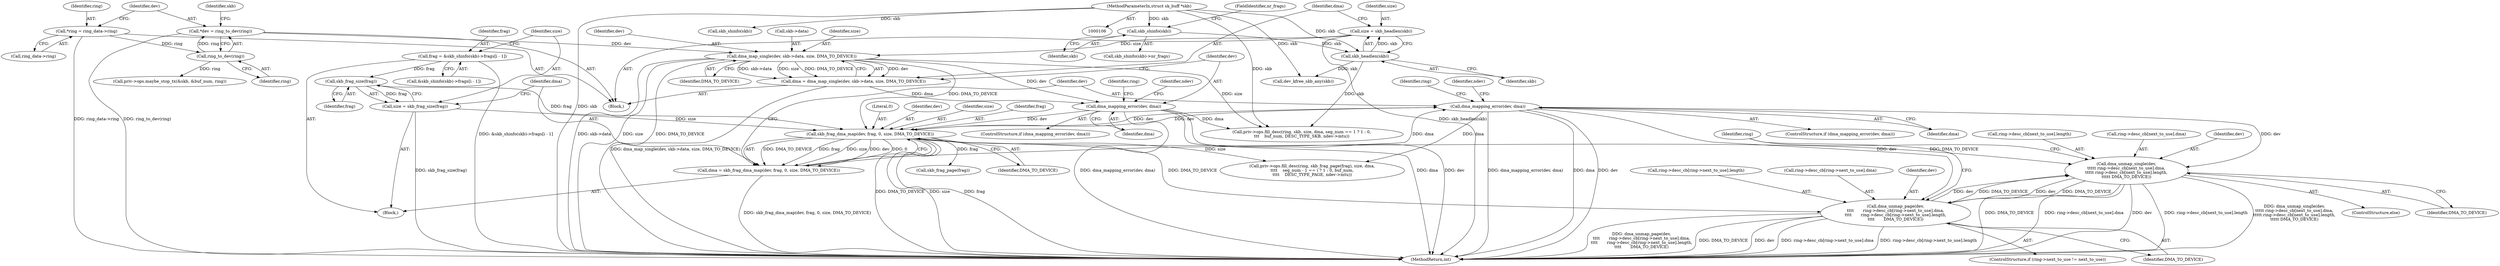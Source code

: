 digraph "1_linux_27463ad99f738ed93c7c8b3e2e5bc8c4853a2ff2_0@array" {
"1000378" [label="(Call,dma_unmap_single(dev,\n\t\t\t\t\t ring->desc_cb[next_to_use].dma,\n\t\t\t\t\t ring->desc_cb[next_to_use].length,\n\t\t\t\t\t DMA_TO_DEVICE))"];
"1000356" [label="(Call,dma_unmap_page(dev,\n\t\t\t\t       ring->desc_cb[ring->next_to_use].dma,\n\t\t\t\t       ring->desc_cb[ring->next_to_use].length,\n\t\t\t\t       DMA_TO_DEVICE))"];
"1000378" [label="(Call,dma_unmap_single(dev,\n\t\t\t\t\t ring->desc_cb[next_to_use].dma,\n\t\t\t\t\t ring->desc_cb[next_to_use].length,\n\t\t\t\t\t DMA_TO_DEVICE))"];
"1000255" [label="(Call,dma_mapping_error(dev, dma))"];
"1000248" [label="(Call,skb_frag_dma_map(dev, frag, 0, size, DMA_TO_DEVICE))"];
"1000191" [label="(Call,dma_mapping_error(dev, dma))"];
"1000183" [label="(Call,dma_map_single(dev, skb->data, size, DMA_TO_DEVICE))"];
"1000123" [label="(Call,*dev = ring_to_dev(ring))"];
"1000125" [label="(Call,ring_to_dev(ring))"];
"1000117" [label="(Call,*ring = ring_data->ring)"];
"1000177" [label="(Call,size = skb_headlen(skb))"];
"1000179" [label="(Call,skb_headlen(skb))"];
"1000168" [label="(Call,skb_shinfo(skb))"];
"1000108" [label="(MethodParameterIn,struct sk_buff *skb)"];
"1000181" [label="(Call,dma = dma_map_single(dev, skb->data, size, DMA_TO_DEVICE))"];
"1000244" [label="(Call,skb_frag_size(frag))"];
"1000231" [label="(Call,frag = &skb_shinfo(skb)->frags[i - 1])"];
"1000242" [label="(Call,size = skb_frag_size(frag))"];
"1000246" [label="(Call,dma = skb_frag_dma_map(dev, frag, 0, size, DMA_TO_DEVICE))"];
"1000188" [label="(Identifier,size)"];
"1000206" [label="(Identifier,ring)"];
"1000177" [label="(Call,size = skb_headlen(skb))"];
"1000117" [label="(Call,*ring = ring_data->ring)"];
"1000272" [label="(Call,skb_frag_page(frag))"];
"1000248" [label="(Call,skb_frag_dma_map(dev, frag, 0, size, DMA_TO_DEVICE))"];
"1000251" [label="(Literal,0)"];
"1000181" [label="(Call,dma = dma_map_single(dev, skb->data, size, DMA_TO_DEVICE))"];
"1000125" [label="(Call,ring_to_dev(ring))"];
"1000242" [label="(Call,size = skb_frag_size(frag))"];
"1000124" [label="(Identifier,dev)"];
"1000244" [label="(Call,skb_frag_size(frag))"];
"1000249" [label="(Identifier,dev)"];
"1000190" [label="(ControlStructure,if (dma_mapping_error(dev, dma)))"];
"1000387" [label="(Call,ring->desc_cb[next_to_use].length)"];
"1000168" [label="(Call,skb_shinfo(skb))"];
"1000246" [label="(Call,dma = skb_frag_dma_map(dev, frag, 0, size, DMA_TO_DEVICE))"];
"1000377" [label="(ControlStructure,else)"];
"1000233" [label="(Call,&skb_shinfo(skb)->frags[i - 1])"];
"1000396" [label="(Call,dev_kfree_skb_any(skb))"];
"1000394" [label="(Identifier,DMA_TO_DEVICE)"];
"1000108" [label="(MethodParameterIn,struct sk_buff *skb)"];
"1000179" [label="(Call,skb_headlen(skb))"];
"1000380" [label="(Call,ring->desc_cb[next_to_use].dma)"];
"1000270" [label="(Call,priv->ops.fill_desc(ring, skb_frag_page(frag), size, dma,\n\t\t\t\t    seg_num - 1 == i ? 1 : 0, buf_num,\n\t\t\t\t    DESC_TYPE_PAGE, ndev->mtu))"];
"1000271" [label="(Identifier,ring)"];
"1000356" [label="(Call,dma_unmap_page(dev,\n\t\t\t\t       ring->desc_cb[ring->next_to_use].dma,\n\t\t\t\t       ring->desc_cb[ring->next_to_use].length,\n\t\t\t\t       DMA_TO_DEVICE))"];
"1000126" [label="(Identifier,ring)"];
"1000367" [label="(Call,ring->desc_cb[ring->next_to_use].length)"];
"1000192" [label="(Identifier,dev)"];
"1000189" [label="(Identifier,DMA_TO_DEVICE)"];
"1000230" [label="(Block,)"];
"1000232" [label="(Identifier,frag)"];
"1000182" [label="(Identifier,dma)"];
"1000254" [label="(ControlStructure,if (dma_mapping_error(dev, dma)))"];
"1000183" [label="(Call,dma_map_single(dev, skb->data, size, DMA_TO_DEVICE))"];
"1000196" [label="(Identifier,ndev)"];
"1000243" [label="(Identifier,size)"];
"1000379" [label="(Identifier,dev)"];
"1000253" [label="(Identifier,DMA_TO_DEVICE)"];
"1000110" [label="(Block,)"];
"1000184" [label="(Identifier,dev)"];
"1000169" [label="(Identifier,skb)"];
"1000193" [label="(Identifier,dma)"];
"1000170" [label="(FieldIdentifier,nr_frags)"];
"1000118" [label="(Identifier,ring)"];
"1000257" [label="(Identifier,dma)"];
"1000256" [label="(Identifier,dev)"];
"1000205" [label="(Call,priv->ops.fill_desc(ring, skb, size, dma, seg_num == 1 ? 1 : 0,\n\t\t\t    buf_num, DESC_TYPE_SKB, ndev->mtu))"];
"1000119" [label="(Call,ring_data->ring)"];
"1000245" [label="(Identifier,frag)"];
"1000255" [label="(Call,dma_mapping_error(dev, dma))"];
"1000136" [label="(Call,priv->ops.maybe_stop_tx(&skb, &buf_num, ring))"];
"1000236" [label="(Call,skb_shinfo(skb))"];
"1000376" [label="(Identifier,DMA_TO_DEVICE)"];
"1000344" [label="(Identifier,ring)"];
"1000231" [label="(Call,frag = &skb_shinfo(skb)->frags[i - 1])"];
"1000350" [label="(ControlStructure,if (ring->next_to_use != next_to_use))"];
"1000378" [label="(Call,dma_unmap_single(dev,\n\t\t\t\t\t ring->desc_cb[next_to_use].dma,\n\t\t\t\t\t ring->desc_cb[next_to_use].length,\n\t\t\t\t\t DMA_TO_DEVICE))"];
"1000358" [label="(Call,ring->desc_cb[ring->next_to_use].dma)"];
"1000252" [label="(Identifier,size)"];
"1000178" [label="(Identifier,size)"];
"1000250" [label="(Identifier,frag)"];
"1000357" [label="(Identifier,dev)"];
"1000167" [label="(Call,skb_shinfo(skb)->nr_frags)"];
"1000247" [label="(Identifier,dma)"];
"1000180" [label="(Identifier,skb)"];
"1000185" [label="(Call,skb->data)"];
"1000260" [label="(Identifier,ndev)"];
"1000138" [label="(Identifier,skb)"];
"1000191" [label="(Call,dma_mapping_error(dev, dma))"];
"1000123" [label="(Call,*dev = ring_to_dev(ring))"];
"1000409" [label="(MethodReturn,int)"];
"1000378" -> "1000377"  [label="AST: "];
"1000378" -> "1000394"  [label="CFG: "];
"1000379" -> "1000378"  [label="AST: "];
"1000380" -> "1000378"  [label="AST: "];
"1000387" -> "1000378"  [label="AST: "];
"1000394" -> "1000378"  [label="AST: "];
"1000344" -> "1000378"  [label="CFG: "];
"1000378" -> "1000409"  [label="DDG: DMA_TO_DEVICE"];
"1000378" -> "1000409"  [label="DDG: ring->desc_cb[next_to_use].dma"];
"1000378" -> "1000409"  [label="DDG: dev"];
"1000378" -> "1000409"  [label="DDG: ring->desc_cb[next_to_use].length"];
"1000378" -> "1000409"  [label="DDG: dma_unmap_single(dev,\n\t\t\t\t\t ring->desc_cb[next_to_use].dma,\n\t\t\t\t\t ring->desc_cb[next_to_use].length,\n\t\t\t\t\t DMA_TO_DEVICE)"];
"1000378" -> "1000356"  [label="DDG: dev"];
"1000378" -> "1000356"  [label="DDG: DMA_TO_DEVICE"];
"1000356" -> "1000378"  [label="DDG: dev"];
"1000356" -> "1000378"  [label="DDG: DMA_TO_DEVICE"];
"1000255" -> "1000378"  [label="DDG: dev"];
"1000248" -> "1000378"  [label="DDG: DMA_TO_DEVICE"];
"1000356" -> "1000350"  [label="AST: "];
"1000356" -> "1000376"  [label="CFG: "];
"1000357" -> "1000356"  [label="AST: "];
"1000358" -> "1000356"  [label="AST: "];
"1000367" -> "1000356"  [label="AST: "];
"1000376" -> "1000356"  [label="AST: "];
"1000344" -> "1000356"  [label="CFG: "];
"1000356" -> "1000409"  [label="DDG: dma_unmap_page(dev,\n\t\t\t\t       ring->desc_cb[ring->next_to_use].dma,\n\t\t\t\t       ring->desc_cb[ring->next_to_use].length,\n\t\t\t\t       DMA_TO_DEVICE)"];
"1000356" -> "1000409"  [label="DDG: DMA_TO_DEVICE"];
"1000356" -> "1000409"  [label="DDG: dev"];
"1000356" -> "1000409"  [label="DDG: ring->desc_cb[ring->next_to_use].dma"];
"1000356" -> "1000409"  [label="DDG: ring->desc_cb[ring->next_to_use].length"];
"1000255" -> "1000356"  [label="DDG: dev"];
"1000248" -> "1000356"  [label="DDG: DMA_TO_DEVICE"];
"1000255" -> "1000254"  [label="AST: "];
"1000255" -> "1000257"  [label="CFG: "];
"1000256" -> "1000255"  [label="AST: "];
"1000257" -> "1000255"  [label="AST: "];
"1000260" -> "1000255"  [label="CFG: "];
"1000271" -> "1000255"  [label="CFG: "];
"1000255" -> "1000409"  [label="DDG: dma_mapping_error(dev, dma)"];
"1000255" -> "1000409"  [label="DDG: dma"];
"1000255" -> "1000409"  [label="DDG: dev"];
"1000255" -> "1000248"  [label="DDG: dev"];
"1000248" -> "1000255"  [label="DDG: dev"];
"1000246" -> "1000255"  [label="DDG: dma"];
"1000255" -> "1000270"  [label="DDG: dma"];
"1000248" -> "1000246"  [label="AST: "];
"1000248" -> "1000253"  [label="CFG: "];
"1000249" -> "1000248"  [label="AST: "];
"1000250" -> "1000248"  [label="AST: "];
"1000251" -> "1000248"  [label="AST: "];
"1000252" -> "1000248"  [label="AST: "];
"1000253" -> "1000248"  [label="AST: "];
"1000246" -> "1000248"  [label="CFG: "];
"1000248" -> "1000409"  [label="DDG: DMA_TO_DEVICE"];
"1000248" -> "1000409"  [label="DDG: size"];
"1000248" -> "1000409"  [label="DDG: frag"];
"1000248" -> "1000246"  [label="DDG: DMA_TO_DEVICE"];
"1000248" -> "1000246"  [label="DDG: frag"];
"1000248" -> "1000246"  [label="DDG: size"];
"1000248" -> "1000246"  [label="DDG: dev"];
"1000248" -> "1000246"  [label="DDG: 0"];
"1000191" -> "1000248"  [label="DDG: dev"];
"1000244" -> "1000248"  [label="DDG: frag"];
"1000242" -> "1000248"  [label="DDG: size"];
"1000183" -> "1000248"  [label="DDG: DMA_TO_DEVICE"];
"1000248" -> "1000272"  [label="DDG: frag"];
"1000248" -> "1000270"  [label="DDG: size"];
"1000191" -> "1000190"  [label="AST: "];
"1000191" -> "1000193"  [label="CFG: "];
"1000192" -> "1000191"  [label="AST: "];
"1000193" -> "1000191"  [label="AST: "];
"1000196" -> "1000191"  [label="CFG: "];
"1000206" -> "1000191"  [label="CFG: "];
"1000191" -> "1000409"  [label="DDG: dma_mapping_error(dev, dma)"];
"1000191" -> "1000409"  [label="DDG: dma"];
"1000191" -> "1000409"  [label="DDG: dev"];
"1000183" -> "1000191"  [label="DDG: dev"];
"1000181" -> "1000191"  [label="DDG: dma"];
"1000191" -> "1000205"  [label="DDG: dma"];
"1000183" -> "1000181"  [label="AST: "];
"1000183" -> "1000189"  [label="CFG: "];
"1000184" -> "1000183"  [label="AST: "];
"1000185" -> "1000183"  [label="AST: "];
"1000188" -> "1000183"  [label="AST: "];
"1000189" -> "1000183"  [label="AST: "];
"1000181" -> "1000183"  [label="CFG: "];
"1000183" -> "1000409"  [label="DDG: skb->data"];
"1000183" -> "1000409"  [label="DDG: size"];
"1000183" -> "1000409"  [label="DDG: DMA_TO_DEVICE"];
"1000183" -> "1000181"  [label="DDG: dev"];
"1000183" -> "1000181"  [label="DDG: skb->data"];
"1000183" -> "1000181"  [label="DDG: size"];
"1000183" -> "1000181"  [label="DDG: DMA_TO_DEVICE"];
"1000123" -> "1000183"  [label="DDG: dev"];
"1000177" -> "1000183"  [label="DDG: size"];
"1000183" -> "1000205"  [label="DDG: size"];
"1000123" -> "1000110"  [label="AST: "];
"1000123" -> "1000125"  [label="CFG: "];
"1000124" -> "1000123"  [label="AST: "];
"1000125" -> "1000123"  [label="AST: "];
"1000138" -> "1000123"  [label="CFG: "];
"1000123" -> "1000409"  [label="DDG: ring_to_dev(ring)"];
"1000125" -> "1000123"  [label="DDG: ring"];
"1000125" -> "1000126"  [label="CFG: "];
"1000126" -> "1000125"  [label="AST: "];
"1000117" -> "1000125"  [label="DDG: ring"];
"1000125" -> "1000136"  [label="DDG: ring"];
"1000117" -> "1000110"  [label="AST: "];
"1000117" -> "1000119"  [label="CFG: "];
"1000118" -> "1000117"  [label="AST: "];
"1000119" -> "1000117"  [label="AST: "];
"1000124" -> "1000117"  [label="CFG: "];
"1000117" -> "1000409"  [label="DDG: ring_data->ring"];
"1000177" -> "1000110"  [label="AST: "];
"1000177" -> "1000179"  [label="CFG: "];
"1000178" -> "1000177"  [label="AST: "];
"1000179" -> "1000177"  [label="AST: "];
"1000182" -> "1000177"  [label="CFG: "];
"1000177" -> "1000409"  [label="DDG: skb_headlen(skb)"];
"1000179" -> "1000177"  [label="DDG: skb"];
"1000179" -> "1000180"  [label="CFG: "];
"1000180" -> "1000179"  [label="AST: "];
"1000168" -> "1000179"  [label="DDG: skb"];
"1000108" -> "1000179"  [label="DDG: skb"];
"1000179" -> "1000205"  [label="DDG: skb"];
"1000179" -> "1000396"  [label="DDG: skb"];
"1000168" -> "1000167"  [label="AST: "];
"1000168" -> "1000169"  [label="CFG: "];
"1000169" -> "1000168"  [label="AST: "];
"1000170" -> "1000168"  [label="CFG: "];
"1000108" -> "1000168"  [label="DDG: skb"];
"1000108" -> "1000106"  [label="AST: "];
"1000108" -> "1000409"  [label="DDG: skb"];
"1000108" -> "1000205"  [label="DDG: skb"];
"1000108" -> "1000236"  [label="DDG: skb"];
"1000108" -> "1000396"  [label="DDG: skb"];
"1000181" -> "1000110"  [label="AST: "];
"1000182" -> "1000181"  [label="AST: "];
"1000192" -> "1000181"  [label="CFG: "];
"1000181" -> "1000409"  [label="DDG: dma_map_single(dev, skb->data, size, DMA_TO_DEVICE)"];
"1000244" -> "1000242"  [label="AST: "];
"1000244" -> "1000245"  [label="CFG: "];
"1000245" -> "1000244"  [label="AST: "];
"1000242" -> "1000244"  [label="CFG: "];
"1000244" -> "1000242"  [label="DDG: frag"];
"1000231" -> "1000244"  [label="DDG: frag"];
"1000231" -> "1000230"  [label="AST: "];
"1000231" -> "1000233"  [label="CFG: "];
"1000232" -> "1000231"  [label="AST: "];
"1000233" -> "1000231"  [label="AST: "];
"1000243" -> "1000231"  [label="CFG: "];
"1000231" -> "1000409"  [label="DDG: &skb_shinfo(skb)->frags[i - 1]"];
"1000242" -> "1000230"  [label="AST: "];
"1000243" -> "1000242"  [label="AST: "];
"1000247" -> "1000242"  [label="CFG: "];
"1000242" -> "1000409"  [label="DDG: skb_frag_size(frag)"];
"1000246" -> "1000230"  [label="AST: "];
"1000247" -> "1000246"  [label="AST: "];
"1000256" -> "1000246"  [label="CFG: "];
"1000246" -> "1000409"  [label="DDG: skb_frag_dma_map(dev, frag, 0, size, DMA_TO_DEVICE)"];
}
